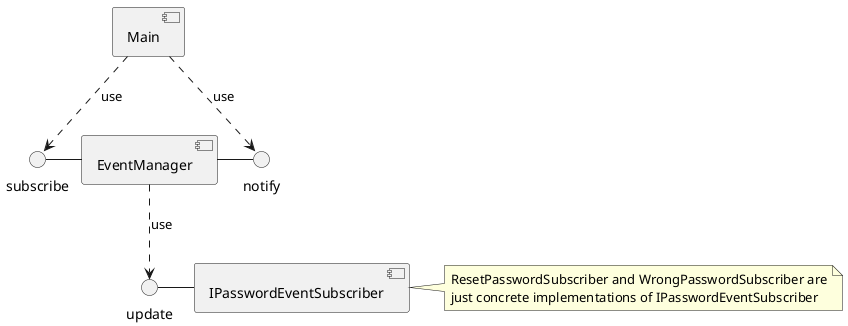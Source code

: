 @startuml

component Main as Main
component IPasswordEventSubscriber as IPasswordEventSubscriber
component [EventManager] as EventManager

interface "subscribe" as subscribe
interface "notify" as notify
interface "update" as update
subscribe - [EventManager]
notify -left- [EventManager]
update - [IPasswordEventSubscriber]

[Main] ..> subscribe : use
[Main] ..> notify : use
[EventManager] ..> update : use

note right of [IPasswordEventSubscriber]
  ResetPasswordSubscriber and WrongPasswordSubscriber are
  just concrete implementations of IPasswordEventSubscriber
end note

@enduml